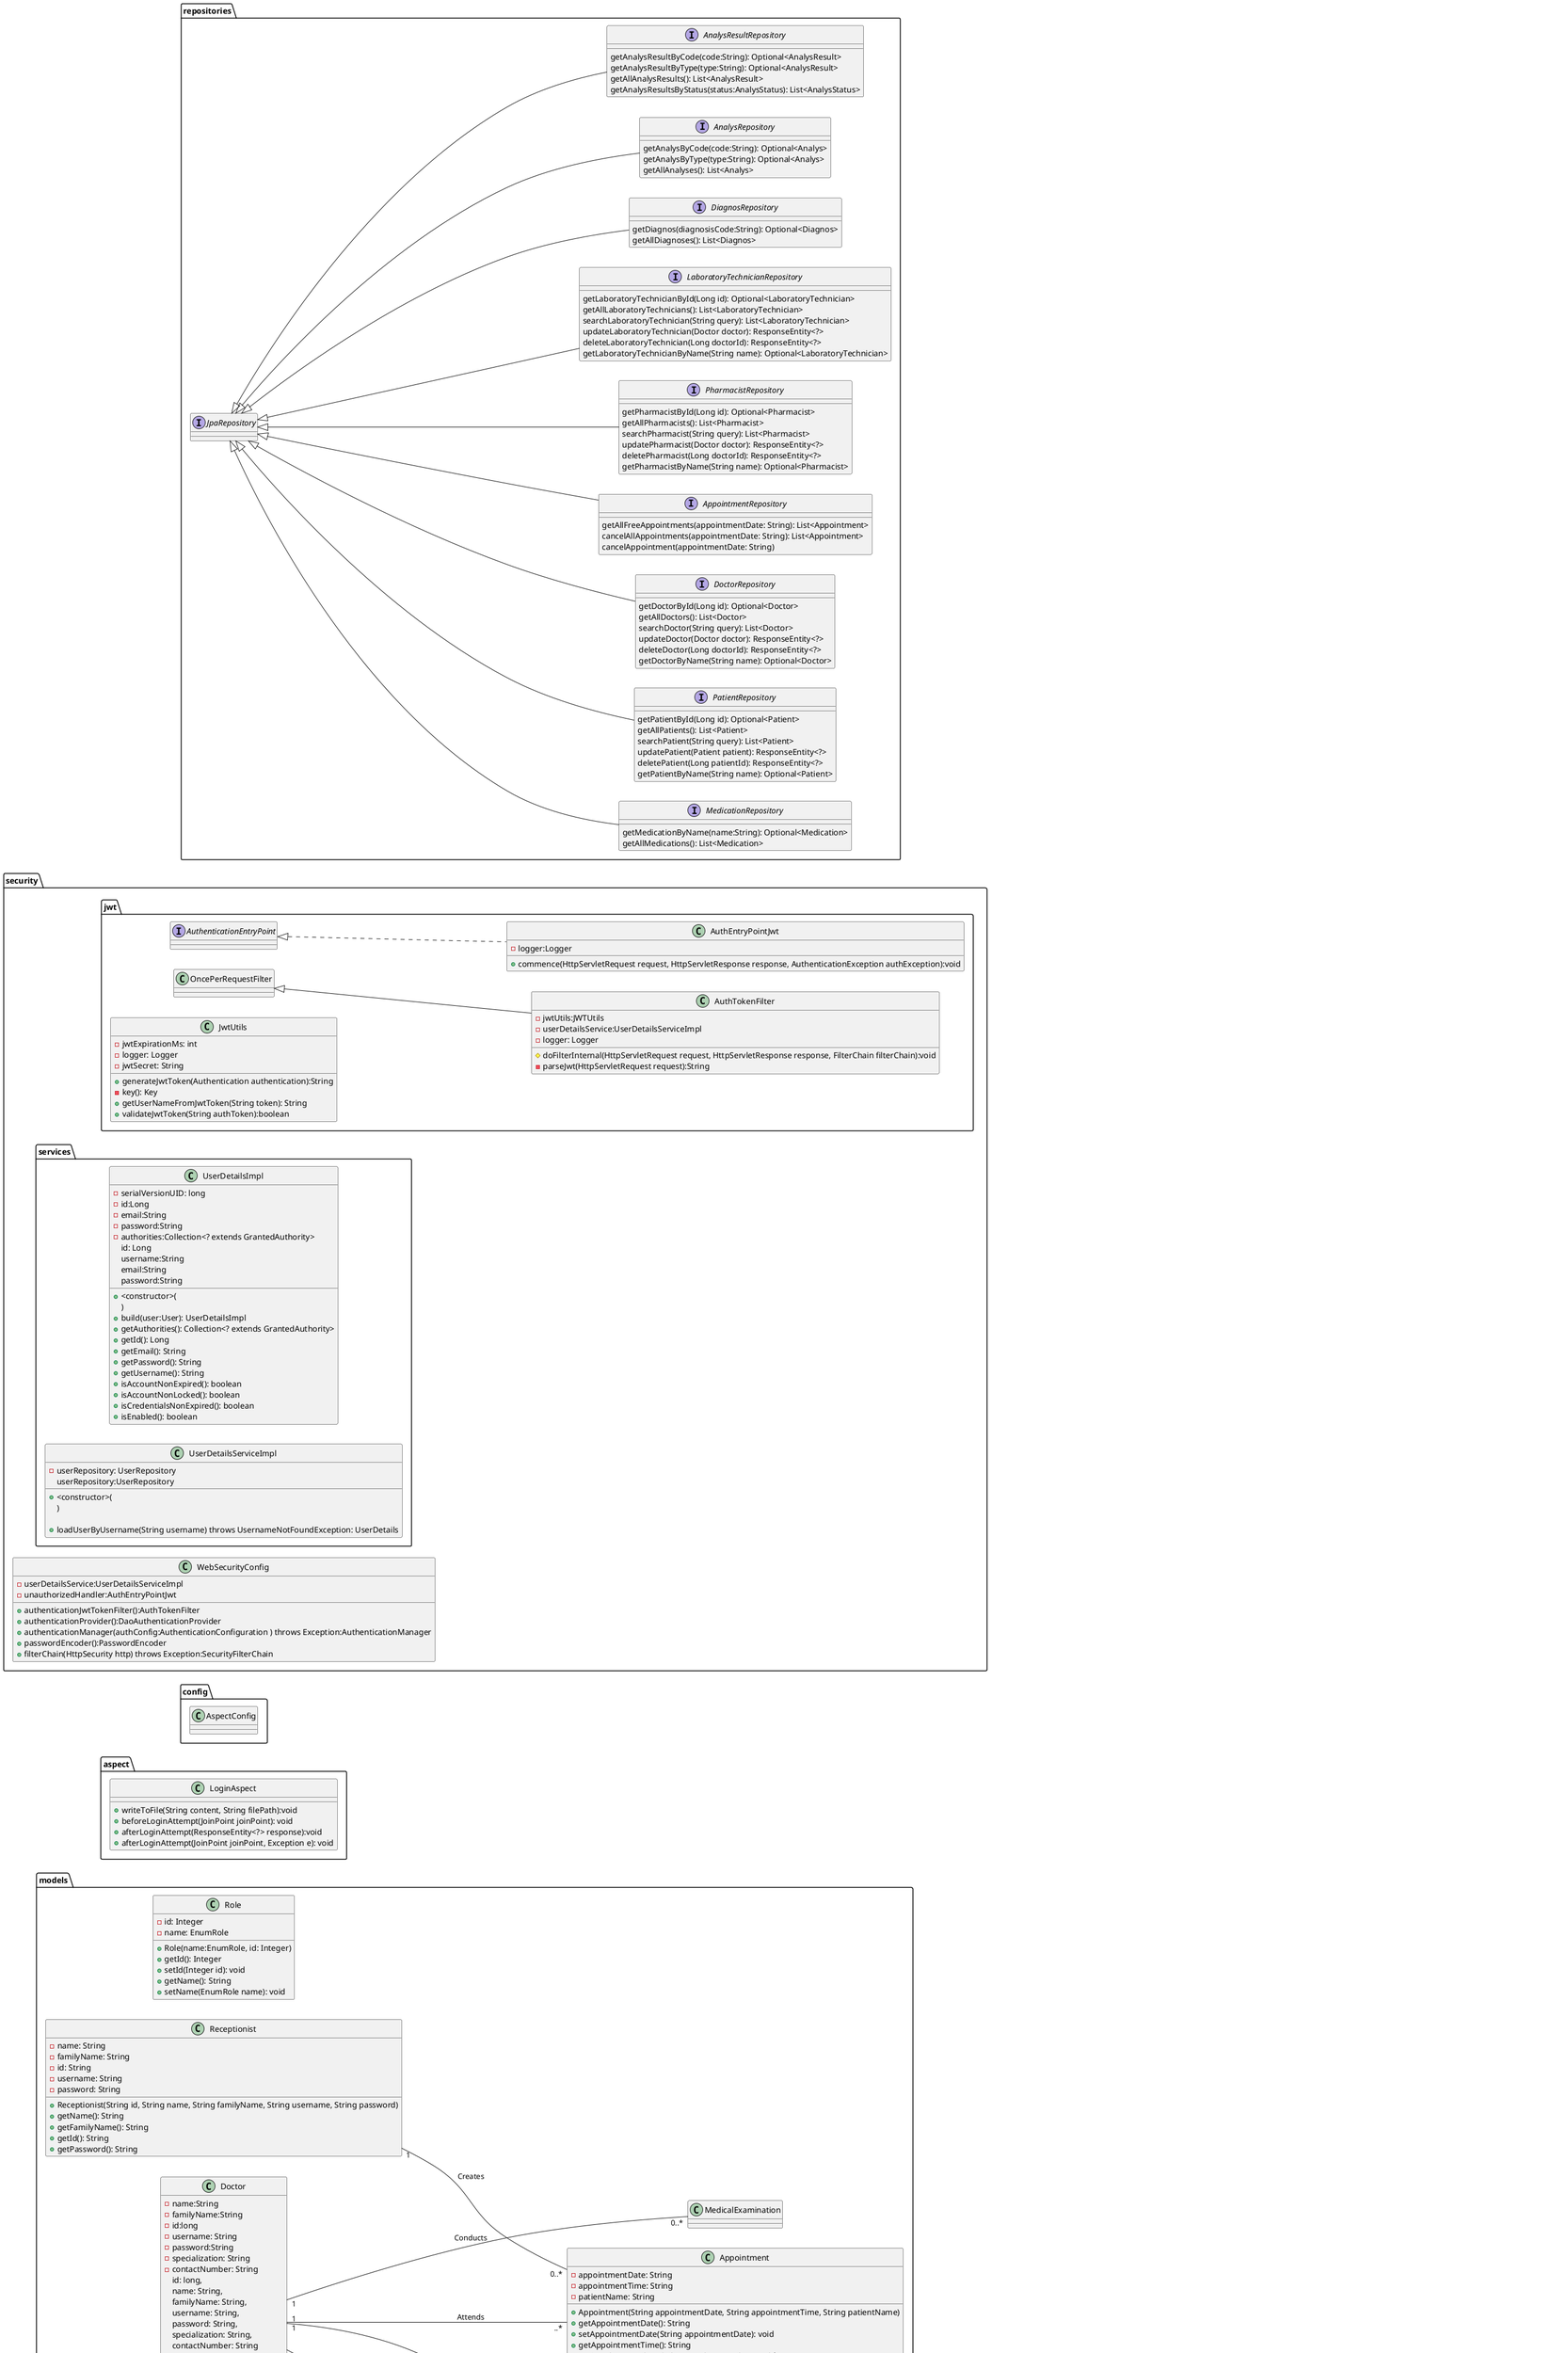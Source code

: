 @startuml ClassDiagram

left to right direction
skinparam packageRotation 90

package aspect {
  class LoginAspect {
  + writeToFile(String content, String filePath):void
  + beforeLoginAttempt(JoinPoint joinPoint): void
  + afterLoginAttempt(ResponseEntity<?> response):void
  + afterLoginAttempt(JoinPoint joinPoint, Exception e): void
}
} 

package config {
  class AspectConfig{

}
}

package payload{
  package request{
    class AppointmentRequest {
  - patientId: long
  - appointmentDate: String
  - appointmentTime: String

  + getAppointmentDate(): String
  + getAppointmentTime(): String
  + getPatientId(): long

  + setAppointmentDate(appointmentDate:AppointmentDate): void
  + setAppointmentTime(appointmentTime:AppointmentTime): void
  + setPatientId(patientId: long): void
}

class LoginRequest {
 - username: String
 - password: String
 + getUsername():String
 + getPassword(): String
 + setUsername(name:String):void
 + setPassword(password:String):void
}

class SignUpRequest {
  - name:String
  - familyName:String
  - insurance: String
  - addres: String
  - username: String
  - password:String
  - gender: String
  - age: String
  - contactNumber: String
  - email: String
  +getName(): String
  +setName(name: String): void

  +getFamilyName(): String
  +setFamilyName(familyName: String): void

  +getInsurance(): String
  +setInsurance(insurance: String): void

  +getAddres(): String
  +setAddres(addres: String): void

  +getUsername(): String
  +setUsername(username: String): void

  +getPassword(): String
  +setPassword(password: String): void

  +getGender(): String
  +setGender(gender: String): void

  +getAge(): String
  +setAge(age: String): void

  +getContactNumber(): String
  +setContactNumber(contactNumber: String): void

  +getEmail(): String
  +setEmail(email: String): void
}

class UpdatePatientRequest {
  - name:String
  - familyName:String
  - insurance: String
  - addres: String
  - username: String
  - password:String
  - gender: String
  - age: String
  - contactNumber: String
  - email: String
  +getName(): String
  +setName(name: String): void

  +getFamilyName(): String
  +setFamilyName(familyName: String): void

  +getInsurance(): String
  +setInsurance(insurance: String): void

  +getAddres(): String
  +setAddres(addres: String): void

  +getUsername(): String
  +setUsername(username: String): void

  +getPassword(): String
  +setPassword(password: String): void

  +getGender(): String
  +setGender(gender: String): void

  +getAge(): String
  +setAge(age: String): void

  +getContactNumber(): String
  +setContactNumber(contactNumber: String): void

  +getEmail(): String
  +setEmail(email: String): void

}

  }
  package response{
    class JwtResponse {
  - token: String
  - type: String
  - id: Long
  - username: String
  - email: String
  - roles: List <String>

  + JwtResponse(String accessToken, Long id, String username, String email, List<String> roles) 

  + getAccessToken(): String

  + setAccessToken(String accessToken): void

  + getTokenType(): String

  + setTokenType(String tokenType): void

  + getId(): Long

  + setId(Long id): void

  + getEmail():String

  + setEmail(String email): void

  + getUsername(): String

  + setUsername(String username): void

  + getRoles(): List<String> 
}

class MessageResponse {
  -message:String

  + MessageResponse(String message)

  + getMessage():String

  + setMessage(String message):void

}

  }
}

package security {

  package jwt {

    class AuthEntryPointJwt implements AuthenticationEntryPoint{
  - logger:Logger
  + commence(HttpServletRequest request, HttpServletResponse response, AuthenticationException authException):void
}

class AuthTokenFilter extends OncePerRequestFilter {
  - jwtUtils:JWTUtils
  - userDetailsService:UserDetailsServiceImpl 
  - logger: Logger
  # doFilterInternal(HttpServletRequest request, HttpServletResponse response, FilterChain filterChain):void
  - parseJwt(HttpServletRequest request):String

}

class JwtUtils {
  - jwtExpirationMs: int 
  - logger: Logger
  - jwtSecret: String
  + generateJwtToken(Authentication authentication):String
  - key(): Key
  + getUserNameFromJwtToken(String token): String
  + validateJwtToken(String authToken):boolean
}

  }
  
package services {

  class UserDetailsImpl {
  - serialVersionUID: long
  - id:Long
  - email:String
  - password:String
  - authorities:Collection<? extends GrantedAuthority>
  + <constructor>(
    id: Long
    username:String
    email:String
    password:String
  )
  + build(user:User): UserDetailsImpl
  + getAuthorities(): Collection<? extends GrantedAuthority>
  + getId(): Long
  + getEmail(): String
  + getPassword(): String
  + getUsername(): String
  + isAccountNonExpired(): boolean
  + isAccountNonLocked(): boolean
  + isCredentialsNonExpired(): boolean
  + isEnabled(): boolean
}

  class UserDetailsServiceImpl{
  - userRepository: UserRepository
  + <constructor>(
    userRepository:UserRepository
  )

  + loadUserByUsername(String username) throws UsernameNotFoundException: UserDetails

}

}

  

  class WebSecurityConfig {
  - userDetailsService:UserDetailsServiceImpl
  - unauthorizedHandler:AuthEntryPointJwt
  + authenticationJwtTokenFilter():AuthTokenFilter
  + authenticationProvider():DaoAuthenticationProvider
  + authenticationManager(authConfig:AuthenticationConfiguration ) throws Exception:AuthenticationManager
  + passwordEncoder():PasswordEncoder
  + filterChain(HttpSecurity http) throws Exception:SecurityFilterChain
}





}

package controllers {

  class AuthController{
  - authenticationManager:AuthenticationManager 
  - userRepository: UserRepository
  - roleRepository: RoleRepository 
  - encoder: PasswordEncoder 
  + authenticateUser(LoginRequest loginRequest): ResponseEntity<?>
  + registerUser(SignupRequest signUpRequest): ResponseEntity<?> 
}

  class PatientController {
  - patientService: PatienService
  + constructor PatientController(PatientService PatientService)
  + addPatient(Patient patient): Optional<Patient>
  + getPatientById(String id): Optional<Patient>
  + getAllPatients(): List<Patient>
  + searchPatient(String query): List<Patient>
  + updatePatient(Patient patient): ResponseEntity<?>
  + deletePatient(Long patientId): ResponseEntity<?>
  + getPatientByName(String name): Optional<Patient>
}

  class DoctorController {
  - doctorService: DoctorService
  + constructor DoctorController(DoctorService DoctorService)
  + addDoctor(Doctor doctor): Optional<Doctor>
  + getDoctorById(String id): Optional<Doctor>
  + getAllDoctors(): List<Doctor>
  + searchDoctor(String query): List<Doctor>
  + updateDoctor(Doctor doctor): ResponseEntity<?>
  + deleteDoctor(Long doctorId): ResponseEntity<?>
  + getDoctorByName(String name): Optional<Doctor>
}

  class AppointmentController {
  - appointmentService: AppointmentService
  - doctorService: DoctorService
  - patientService: PatientService
  + AppointmentController(appointmentService: AppointmentService, 
  doctorService: DoctorService, 
  patientService: PatientService) - constructor
  + getAllFreeAppointments(appointmentDate: String): List<Appointment>
  + cancelAllAppointments(appointmentDate: String): List<Appointment>
  + cancelAppointment(appointmentDate: String)
  + getAppointment(appointmentDate: String)
}

  class PharmacistController{
  - pharmacistService: PharmacistService
  + <constructor>(pharmacistService: PharmacistService)
  + getPharmacistById(Long id): Optional<Pharmacist>
  + getAllPharmacists(): List<Pharmacist>
  + searchPharmacist(String query): List<Pharmacist>
  + updatePharmacist(pharmacist: Pharmacist): ResponseEntity<?>
  + deletePharmacist(Long pharmacistId): ResponseEntity<?>
  + getPharmacistByName(String name): Optional<Pharmacist>
}

  class LaboratoryTechnicianController{
  - laboratoryTechnicianService:LaboratoryTechnician
  + <constructor>(laboratoryTechnicianService: LaboratoryTechnicianService)
  + getLaboratoryTechnicianById(Long id): Optional<LaboratoryTechnician>
  + getAllLaboratoryTechnicians(): List<LaboratoryTechnician>
  + searchLaboratoryTechnician(String query): List<LaboratoryTechnician>
  + updateLaboratoryTechnician(Doctor doctor): ResponseEntity<?>
  + deleteLaboratoryTechnician(Long doctorId): ResponseEntity<?>
  + getLaboratoryTechnicianByName(String name): Optional<LaboratoryTechnician>

}

  class DiagnosController{
  - diagnosService: DiagnosService
  + <constructor>(diagnosService: DiagnosService)
  + getDiagnos(diagnosisCode:String): Optional<Diagnos>
  + getAllDiagnoses(): List<Diagnos>
}

  class AnalysController{
  - analysService: AnalysService
  + <constructor>(analysService: AnalysService)
  + getAnalysByCode(code:String): Optional<Analys>
  + getAnalysByType(type:String): Optional<Analys>
  + getAllAnalyses(): List<Analys>

}

  class MedicationController{
  - medicationService: MedicationService
  + <constructor>(medicationService: MedicationService)
  + getMedicationByName(name:String): Optional<Medication>
  + getAllMedications(): List<Medication>
}

}

package services {
  class PatientService {
  - patientRepository:PatientRepository
  + <constructor>(
    patientRepository:PatientRepository
  )

  + getPatientById(Long id): Optional<Patient>
  + getAllPatients(): List<Patient>
  + searchPatient(String query): List<Patient>
  + updatePatient(Patient patient): ResponseEntity<?>
  + deletePatient(Long patientId): ResponseEntity<?>
  + getPatientByName(String name): Optional<Patient>

}


  class DoctorService {
- doctorRepository:DoctorRepository
  + <constructor>(
    doctorRepository:DoctorRepository
  )

  + getDoctorById(Long id): Optional<Doctor>
  + getAllDoctors(): List<Doctor>
  + searchDoctor(String query): List<Doctor>
  + updateDoctor(Doctor doctor): ResponseEntity<?>
  + deleteDoctor(Long doctorId): ResponseEntity<?>
  + getDoctorByName(String name): Optional<Doctor>
}

  class AppointmentService  {
  - appointmentRepository:AppointmentRepository
  + <constructor>(
    appointmentRepository:AppointmentRepository
  )
  + getAllFreeAppointments(appointmentDate: String): List<Appointment>
  + cancelAllAppointments(appointmentDate: String): List<Appointment>
  + cancelAppointment(appointmentDate: String)
}

  class PharmacistService  {
  - pharmacistRepository:PharmacistRepository
  + <constructor>(
    pharmacistRepository:PharmacistRepository
  )

  + getPharmacistById(Long id): Optional<Pharmacist>
  + getAllPharmacists(): List<Pharmacist>
  + searchPharmacist(String query): List<Pharmacist>
  + updatePharmacist(Doctor doctor): ResponseEntity<?>
  + deletePharmacist(Long doctorId): ResponseEntity<?>
  + getPharmacistByName(String name): Optional<Pharmacist>
}

  class LaboratoryTechnicianService  {

  - laboratoryTechnicianRepository:LaboratoryTechnicianRepository
  + <constructor>(
    laboratoryTechnicianRepository:LaboratoryTechnicianRepository
  )
  + getLaboratoryTechnicianById(Long id): Optional<LaboratoryTechnician>
  + getAllLaboratoryTechnicians(): List<LaboratoryTechnician>
  + searchLaboratoryTechnician(String query): List<LaboratoryTechnician>
  + updateLaboratoryTechnician(Doctor doctor): ResponseEntity<?>
  + deleteLaboratoryTechnician(Long doctorId): ResponseEntity<?>
  + getLaboratoryTechnicianByName(String name): Optional<LaboratoryTechnician>
}

  class DiagnosService  {
  - diagnosRepository:DiagnosRepository
  + <constructor>(
    diagnosRepository:DiagnosRepository
  )
  + getDiagnos(diagnosisCode:String): Optional<Diagnos>
  + getAllDiagnoses(): List<Diagnos>
}

  class AnalysService  {
  - analysRepository:AnalysRepository
  + <constructor>(
    analysRepository:AnalysRepository
  )
  + getAnalysByCode(code:String): Optional<Analys>
  + getAnalysByType(type:String): Optional<Analys>
  + getAllAnalyses(): List<Analys>
}

  class AnalysResultService  {
  - analysResultRepository: AnalysResultRepository
  + AnalysResultService(AnalysResultRepository analysResultRepository)
  + getAnalysResultByCode(code: String): Optional<AnalysResult>
  + getAnalysResultByType(type: String): Optional<AnalysResult>
  + getAllAnalysResults(): List<AnalysResult>
  + getAnalysResultsByStatus(status: AnalysStatus): List<AnalysResult>
}

  class MedicationService  {
  - medicationRepository:MedicationRepository
  + <constructor>(
    medicationRepository:MedicationRepository
  )
  + getMedicationByName(name:String): Optional<Medication>
  + getAllMedications(): List<Medication>
}

}

package repositories {
  interface PatientRepository extends JpaRepository{
  getPatientById(Long id): Optional<Patient>
  getAllPatients(): List<Patient>
  searchPatient(String query): List<Patient>
  updatePatient(Patient patient): ResponseEntity<?>
  deletePatient(Long patientId): ResponseEntity<?>
  getPatientByName(String name): Optional<Patient>

}

  interface DoctorRepository extends JpaRepository {
  getDoctorById(Long id): Optional<Doctor>
  getAllDoctors(): List<Doctor>
  searchDoctor(String query): List<Doctor>
  updateDoctor(Doctor doctor): ResponseEntity<?>
  deleteDoctor(Long doctorId): ResponseEntity<?>
  getDoctorByName(String name): Optional<Doctor>
}

  interface AppointmentRepository extends JpaRepository {
  getAllFreeAppointments(appointmentDate: String): List<Appointment>
  cancelAllAppointments(appointmentDate: String): List<Appointment>
  cancelAppointment(appointmentDate: String)
}

  interface PharmacistRepository extends JpaRepository {
  getPharmacistById(Long id): Optional<Pharmacist>
  getAllPharmacists(): List<Pharmacist>
  searchPharmacist(String query): List<Pharmacist>
  updatePharmacist(Doctor doctor): ResponseEntity<?>
  deletePharmacist(Long doctorId): ResponseEntity<?>
  getPharmacistByName(String name): Optional<Pharmacist>
}

  interface LaboratoryTechnicianRepository extends JpaRepository {
  getLaboratoryTechnicianById(Long id): Optional<LaboratoryTechnician>
  getAllLaboratoryTechnicians(): List<LaboratoryTechnician>
  searchLaboratoryTechnician(String query): List<LaboratoryTechnician>
  updateLaboratoryTechnician(Doctor doctor): ResponseEntity<?>
  deleteLaboratoryTechnician(Long doctorId): ResponseEntity<?>
  getLaboratoryTechnicianByName(String name): Optional<LaboratoryTechnician>
}

  interface DiagnosRepository extends JpaRepository {
  getDiagnos(diagnosisCode:String): Optional<Diagnos>
  getAllDiagnoses(): List<Diagnos>
}

  interface AnalysRepository extends JpaRepository {
  getAnalysByCode(code:String): Optional<Analys>
  getAnalysByType(type:String): Optional<Analys>
  getAllAnalyses(): List<Analys>
}

  interface AnalysResultRepository extends JpaRepository {
  getAnalysResultByCode(code:String): Optional<AnalysResult>
  getAnalysResultByType(type:String): Optional<AnalysResult>
  getAllAnalysResults(): List<AnalysResult>
  getAnalysResultsByStatus(status:AnalysStatus): List<AnalysStatus>
}

  interface MedicationRepository extends JpaRepository {
  getMedicationByName(name:String): Optional<Medication>
  getAllMedications(): List<Medication>
}
}

package Enums {
  enum AppointmentStatus {
  BUSY 
  FREE
  ABSENT
}

enum EnumRole {
  ROLE_DOCTOR
  ROLE_PATIENT
  ROLE_RECEPTIONIST
  ROLE_PHARMACIST
  ROLE_LABORATORYTECHNICIAN
}

enum AnalysStatus {
  POSITIVE
  NEGATIVE
}

}

package models {

  class Role {
  - id: Integer
  - name: EnumRole
  + Role(name:EnumRole, id: Integer)
  + getId(): Integer
  + setId(Integer id): void
  + getName(): String
  + setName(EnumRole name): void
}

  class Receptionist{
 - name: String
  - familyName: String
  - id: String
  - username: String
  - password: String
  + Receptionist(String id, String name, String familyName, String username, String password)
  + getName(): String
  + getFamilyName(): String
  + getId(): String
  + getPassword(): String
}

  class Doctor{
  - name:String
  - familyName:String
  - id:long
  - username: String
  - password:String
  - specialization: String
  - contactNumber: String
  + <constructor>(
    id: long,
    name: String,
    familyName: String,
    username: String,
    password: String,
    specialization: String,
    contactNumber: String
  )
  + getName(): String
  + getFamilyName(): String
  + getId(): long
  + getPassword(): String
  + getSpecialization(): String
  + getContactNumber(): String
  + setContactNumber(): void
  + conductMedicalExamination()
}

  class MedicalExamination
  class MedicalHistoryService

  class Patient {
  - name: String
  - familyName: String
  - id: long
  - insurance: String
  - addres: String
  - username: String
  - password: String
  - gender: String
  - age: String
  - contraindications: String
  - allergies: String
  - contactNumber: String
  - email: String

  + <constructor>(
    id: long,
    name: String,
    familyName: String,
    insurance: String,
    addres: String,
    username: String,
    password: String,
    gender: String,
    age: String,
    contraindications: String,
    allergies: String,
    contactNumber: String,
    email: String
  )

  +getName(): String
  +getFamilyName(): String
  +getId(): String
  +getPassword(): String
  +getContactNumber(): String
  +setContactNumber(contactNumber: String): void
  +getInsurance(): String
  +setInsurance(insurance: String): void
  +getAddres(): String
  +setAddres(addres: String): void
  +getGender(): String
  +setGender(gender: String): void
  +getAge(): String
  +setAge(age: String): void
  +getContraindications(): String
  +setContraindications(contraindications: String): void
  +getAllergies(): String
  +setAllergies(allergies: String): void
  +getEmail(): String
  +setEmail(email: String): void
  +ViewMedicalHistory()  NOTE: "This method is not exist yet"
  +ChangePersonalInfo()
}

class Pharmacist {
  - id: long
  - username: String
  - password: String
  + getId(): long
  + setId(id: long): void
  + getUsername(): String
  + setUsername(username: String): void
  + getPassword(): String
  + setPassword(password: String): void
  + DispenseMedication()
}

class LaboratoryTechnician {
  - id: long
  - username: String
  - password: String
  + getId(): long
  + setId(id: long): void
  + getUsername(): String
  + setUsername(username: String): void
  + getPassword(): String
  + setPassword(password: String): void
  + AnalysisReception()
  + ConductLabTest()
  + SendResultsToDoctor()
}

class Laboratory {
  - analysisResults: List<Analys>

  + <constructor>(
    analysisResults: List<Analys>
  )
  + getAnalysisResults(): List<Analys>
  + setAnalysisResults(analysisResults: List<Analys>): void
  + PerformAnalysis(): void
  + RecordAnalysisResults(): void
}

class Diagnos {
  - description: String
  - diagnosisCode: String
  + getDescription(): String
  + setDescription(description: String): void
  + getDiagnosisCode(): String
  + setDiagnosisCode(diagnosisCode: String): void
}

class Analys {
  - analysisType: String
  - analysisCode: String
  + getAnalysisType(): String
  + setAnalysisType(analysisType: String): void
  + getAnalysisCode(): String
  + setAnalysisCode(analysisCode: String): void
}

class AnalysResult {
  - analysType: String
  - analysCode: String
  - analysResult: String
  - analysStatus: AnalysStatus
  + getAnalysType(): String
  + setAnalysType(analysisType: String): void
  + getAnalysCode(): String
  + setAnalysCode(analysisCode: String): void
  + getAnalysResult(): String
  + setAnalysResult(analysResult: String): void
  + getAnalysStatus(): AnalysStatus
  + setAnalysStatus(analysStatus: AnalysStatus): void
}



  class Medication {
  - medicationDosage: float
  - medicationName: String
  + getMedicationDosage(): float
  + setMedicationDosage(medicationDosage: float): void
  + getMedicationName(): String
  + setMedicationName(medicationName: String): void
}

  class Appointment {
  - appointmentDate: String
  - appointmentTime: String
  - patientName: String
  + Appointment(String appointmentDate, String appointmentTime, String patientName)
  + getAppointmentDate(): String
  + setAppointmentDate(String appointmentDate): void
  + getAppointmentTime(): String
  + setAppointmentTime(String appointmentTime): void
  + getPatientName(): String
  + setPatientName(String patientName): void
  + createAppointment(): void  
}

  class MedicalRecord {
  - recordDate: String
  - recordDescription: String

  + <constructor>(
  
    recordDate: String,
    recordDescription: String
  )
  + getRecordDate(): String
  + setRecordDate(recordDate: String): void
  + getRecordDescription(): String
  + setRecordDescription(recordDescription: String): void
}

}

Doctor "1" -- "..*" Appointment : Attends
Patient "1" -- "0..*" Appointment : Requests
Receptionist "1" -- "0..*" Appointment : Creates

LaboratoryTechnician "1" -- "0..*" Analysis : Performs
Doctor "1" -- "0..*" MedicalRecord : Creates
Patient "1" -- "0..*" MedicalRecord : Has
Doctor "1" -- "0..*" MedicalExamination : Conducts
Laboratory "1" -- "0..*" Analys : Performs
Doctor "1" -- "0..*" Medication : Prescribes

Doctor "1" -- "0..*" Diagnos : Provides

Pharmacist "1" -- "0..*" Medication : Dispenses
LaboratoryTechnician "1" -- "0..*" AnalysResult : Generates

@enduml